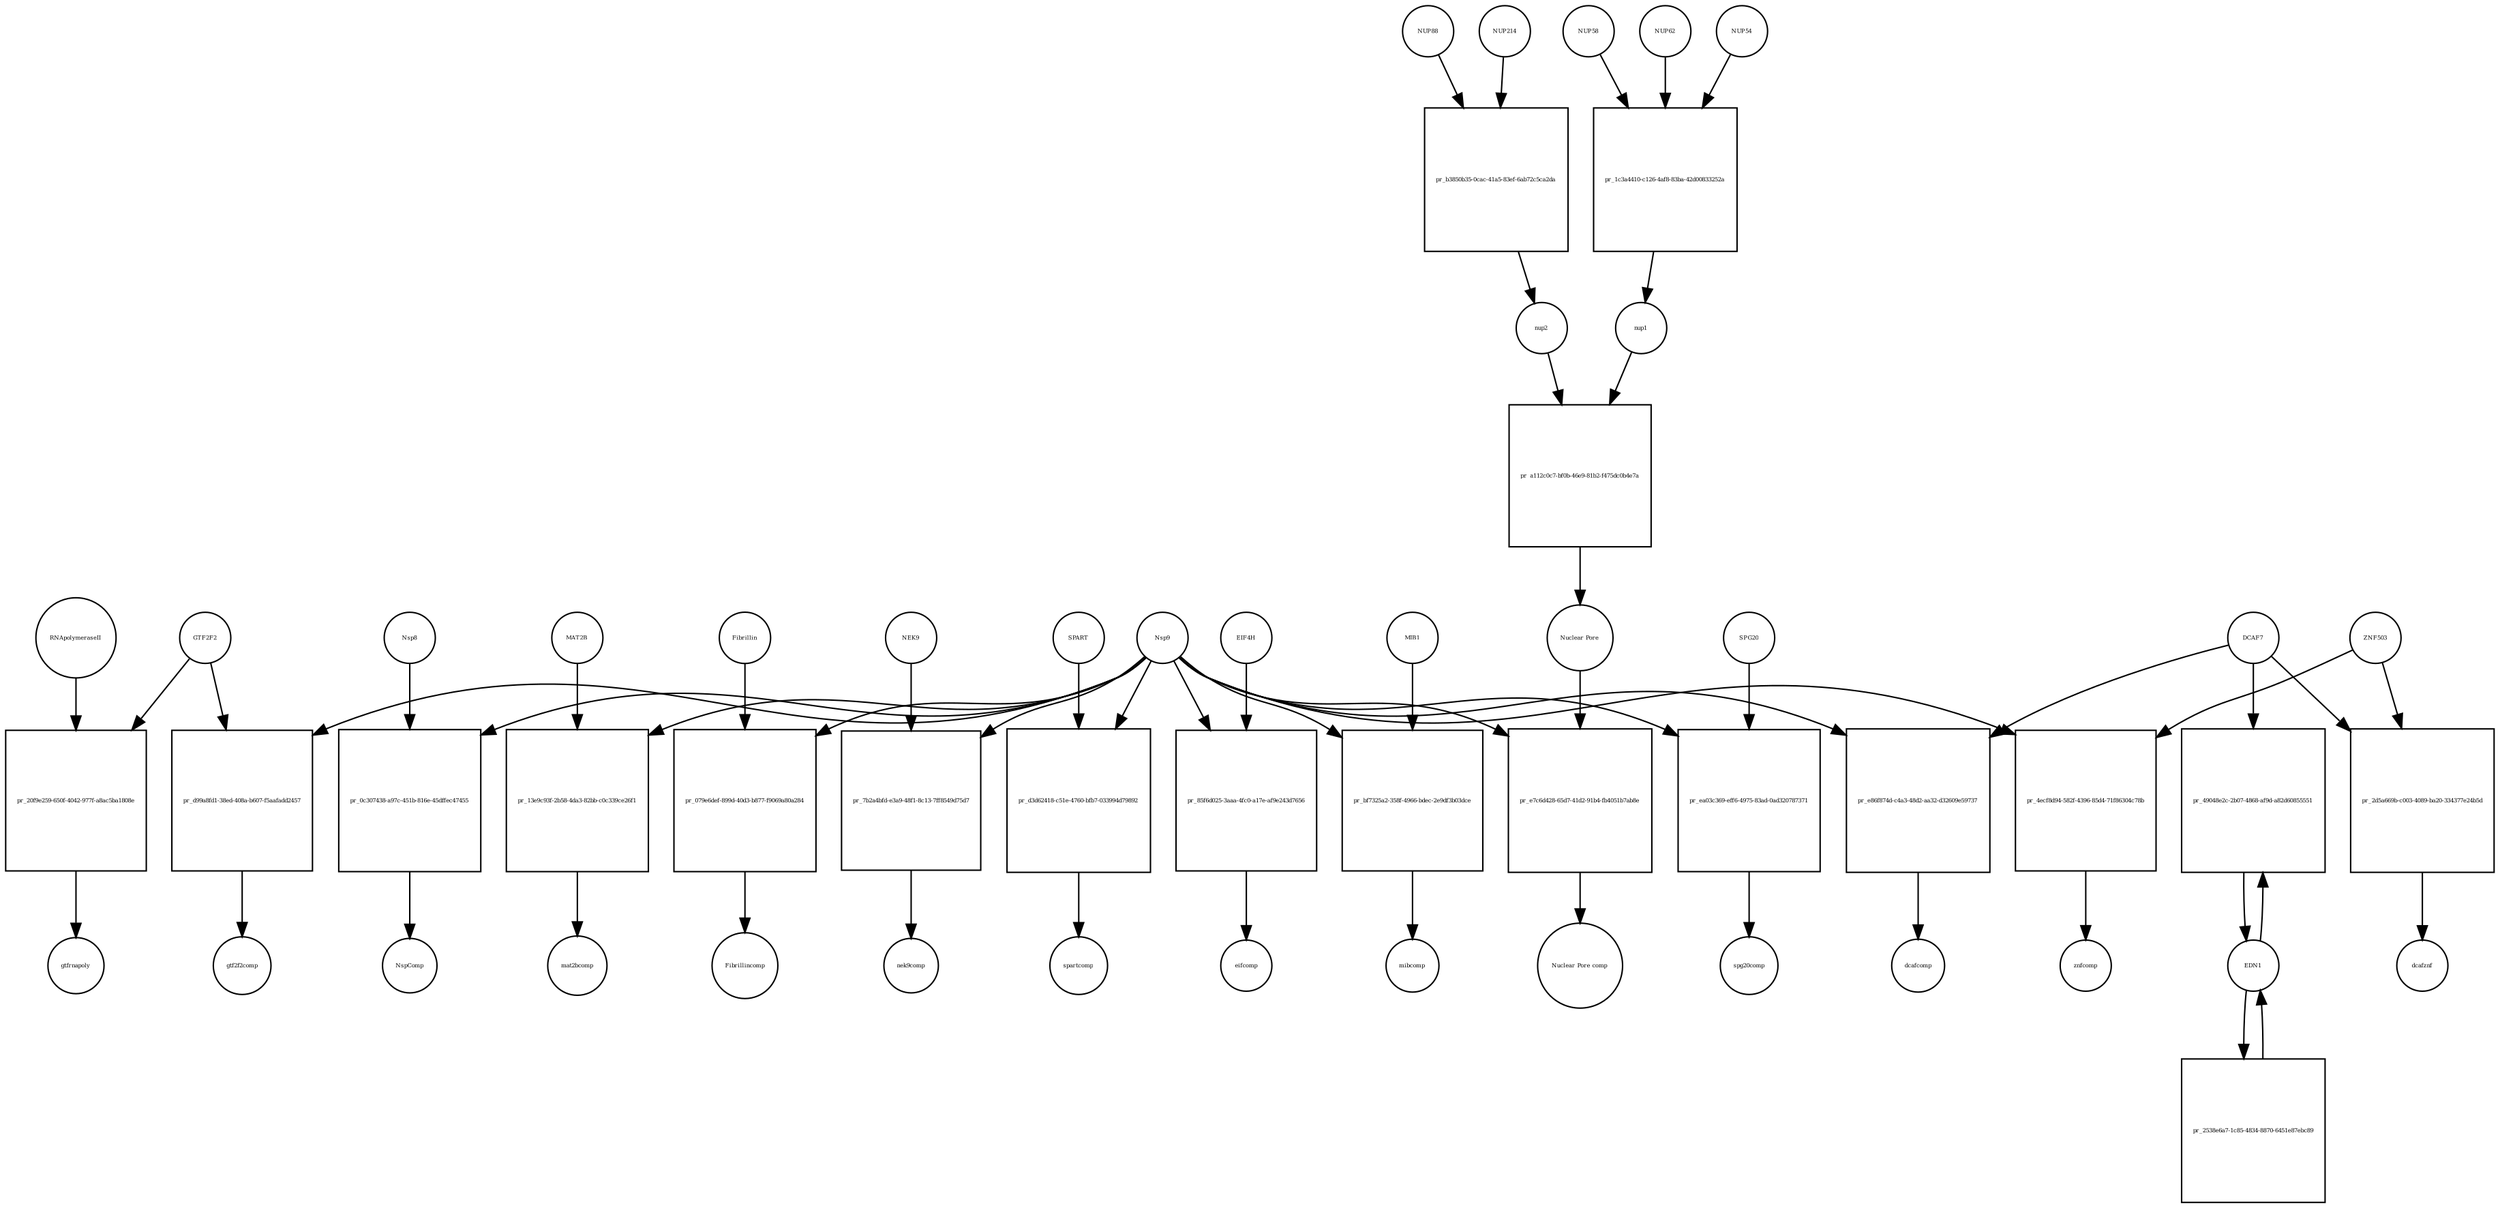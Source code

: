 strict digraph  {
Nsp9 [annotation="urn_miriam_uniprot_P0DTD1|urn_miriam_ncbiprotein_YP_009725305", bipartite=0, cls=macromolecule, fontsize=4, label=Nsp9, shape=circle];
"pr_0c307438-a97c-451b-816e-45dffec47455" [annotation="", bipartite=1, cls=process, fontsize=4, label="pr_0c307438-a97c-451b-816e-45dffec47455", shape=square];
Nsp8 [annotation="urn_miriam_uniprot_P0DTD1|urn_miriam_ncbiprotein_YP_009725304", bipartite=0, cls=macromolecule, fontsize=4, label=Nsp8, shape=circle];
NspComp [annotation="", bipartite=0, cls=complex, fontsize=4, label=NspComp, shape=circle];
RNApolymeraseII [annotation=urn_miriam_uniprot_P30876, bipartite=0, cls=macromolecule, fontsize=4, label=RNApolymeraseII, shape=circle];
"pr_20f9e259-650f-4042-977f-a8ac5ba1808e" [annotation="", bipartite=1, cls=process, fontsize=4, label="pr_20f9e259-650f-4042-977f-a8ac5ba1808e", shape=square];
GTF2F2 [annotation="urn_miriam_uniprot_P13984|urn_miriam_pubmed_10428810", bipartite=0, cls=macromolecule, fontsize=4, label=GTF2F2, shape=circle];
gtfrnapoly [annotation="", bipartite=0, cls=complex, fontsize=4, label=gtfrnapoly, shape=circle];
EDN1 [annotation=urn_miriam_uniprot_P05305, bipartite=0, cls=macromolecule, fontsize=4, label=EDN1, shape=circle];
"pr_49048e2c-2b07-4868-af9d-a82d60855551" [annotation="", bipartite=1, cls=process, fontsize=4, label="pr_49048e2c-2b07-4868-af9d-a82d60855551", shape=square];
DCAF7 [annotation="urn_miriam_uniprot_P61962|urn_miriam_pubmed_16887337|urn_miriam_pubmed_16949367", bipartite=0, cls=macromolecule, fontsize=4, label=DCAF7, shape=circle];
"pr_2538e6a7-1c85-4834-8870-6451e87ebc89" [annotation="", bipartite=1, cls=process, fontsize=4, label="pr_2538e6a7-1c85-4834-8870-6451e87ebc89", shape=square];
MAT2B [annotation="urn_miriam_uniprot_Q9NZL9|urn_miriam_pubmed_10644686|urn_miriam_pubmed_23189196|urn_miriam_pubmed_25075345|urn_miriam_pubmed_23425511", bipartite=0, cls=macromolecule, fontsize=4, label=MAT2B, shape=circle];
"pr_13e9c93f-2b58-4da3-82bb-c0c339ce26f1" [annotation="", bipartite=1, cls=process, fontsize=4, label="pr_13e9c93f-2b58-4da3-82bb-c0c339ce26f1", shape=square];
mat2bcomp [annotation="", bipartite=0, cls=complex, fontsize=4, label=mat2bcomp, shape=circle];
"pr_d99a8fd1-38ed-408a-b607-f5aafadd2457" [annotation="", bipartite=1, cls=process, fontsize=4, label="pr_d99a8fd1-38ed-408a-b607-f5aafadd2457", shape=square];
gtf2f2comp [annotation="", bipartite=0, cls=complex, fontsize=4, label=gtf2f2comp, shape=circle];
"pr_079e6def-899d-40d3-b877-f9069a80a284" [annotation="", bipartite=1, cls=process, fontsize=4, label="pr_079e6def-899d-40d3-b877-f9069a80a284", shape=square];
Fibrillin [annotation="", bipartite=0, cls=complex, fontsize=4, label=Fibrillin, shape=circle];
Fibrillincomp [annotation="", bipartite=0, cls=complex, fontsize=4, label=Fibrillincomp, shape=circle];
"pr_7b2a4bfd-e3a9-48f1-8c13-7ff8549d75d7" [annotation="", bipartite=1, cls=process, fontsize=4, label="pr_7b2a4bfd-e3a9-48f1-8c13-7ff8549d75d7", shape=square];
NEK9 [annotation=urn_miriam_uniprot_Q8TD19, bipartite=0, cls=macromolecule, fontsize=4, label=NEK9, shape=circle];
nek9comp [annotation="", bipartite=0, cls=complex, fontsize=4, label=nek9comp, shape=circle];
SPART [annotation=urn_miriam_uniprot_Q8N0X7, bipartite=0, cls=macromolecule, fontsize=4, label=SPART, shape=circle];
"pr_d3d62418-c51e-4760-bfb7-033994d79892" [annotation="", bipartite=1, cls=process, fontsize=4, label="pr_d3d62418-c51e-4760-bfb7-033994d79892", shape=square];
spartcomp [annotation="", bipartite=0, cls=complex, fontsize=4, label=spartcomp, shape=circle];
"pr_85f6d025-3aaa-4fc0-a17e-af9e243d7656" [annotation="", bipartite=1, cls=process, fontsize=4, label="pr_85f6d025-3aaa-4fc0-a17e-af9e243d7656", shape=square];
EIF4H [annotation="urn_miriam_uniprot_Q15056|urn_miriam_pubmed_10585411|urn_miriam_pubmed_11418588", bipartite=0, cls=macromolecule, fontsize=4, label=EIF4H, shape=circle];
eifcomp [annotation="", bipartite=0, cls=complex, fontsize=4, label=eifcomp, shape=circle];
"pr_e86f874d-c4a3-48d2-aa32-d32609e59737" [annotation="", bipartite=1, cls=process, fontsize=4, label="pr_e86f874d-c4a3-48d2-aa32-d32609e59737", shape=square];
dcafcomp [annotation="", bipartite=0, cls=complex, fontsize=4, label=dcafcomp, shape=circle];
"pr_4ecf8d94-582f-4396-85d4-71f86304c78b" [annotation="", bipartite=1, cls=process, fontsize=4, label="pr_4ecf8d94-582f-4396-85d4-71f86304c78b", shape=square];
ZNF503 [annotation=urn_miriam_uniprot_Q96F45, bipartite=0, cls=macromolecule, fontsize=4, label=ZNF503, shape=circle];
znfcomp [annotation="", bipartite=0, cls=complex, fontsize=4, label=znfcomp, shape=circle];
MIB1 [annotation="urn_miriam_uniprot_Q86YT6|urn_miriam_pubmed_24185901", bipartite=0, cls=macromolecule, fontsize=4, label=MIB1, shape=circle];
"pr_bf7325a2-358f-4966-bdec-2e9df3b03dce" [annotation="", bipartite=1, cls=process, fontsize=4, label="pr_bf7325a2-358f-4966-bdec-2e9df3b03dce", shape=square];
mibcomp [annotation="", bipartite=0, cls=complex, fontsize=4, label=mibcomp, shape=circle];
"pr_2d5a669b-c003-4089-ba20-334377e24b5d" [annotation="", bipartite=1, cls=process, fontsize=4, label="pr_2d5a669b-c003-4089-ba20-334377e24b5d", shape=square];
dcafznf [annotation="", bipartite=0, cls=complex, fontsize=4, label=dcafznf, shape=circle];
"pr_e7c6d428-65d7-41d2-91b4-fb4051b7ab8e" [annotation="", bipartite=1, cls=process, fontsize=4, label="pr_e7c6d428-65d7-41d2-91b4-fb4051b7ab8e", shape=square];
"Nuclear Pore" [annotation="", bipartite=0, cls=complex, fontsize=4, label="Nuclear Pore", shape=circle];
"Nuclear Pore comp" [annotation="", bipartite=0, cls=complex, fontsize=4, label="Nuclear Pore comp", shape=circle];
NUP214 [annotation=urn_miriam_uniprot_P35658, bipartite=0, cls=macromolecule, fontsize=4, label=NUP214, shape=circle];
"pr_b3850b35-0cac-41a5-83ef-6ab72c5ca2da" [annotation="", bipartite=1, cls=process, fontsize=4, label="pr_b3850b35-0cac-41a5-83ef-6ab72c5ca2da", shape=square];
NUP88 [annotation="urn_miriam_uniprot_Q99567|urn_miriam_pubmed_30543681", bipartite=0, cls=macromolecule, fontsize=4, label=NUP88, shape=circle];
nup2 [annotation="", bipartite=0, cls=complex, fontsize=4, label=nup2, shape=circle];
nup1 [annotation="", bipartite=0, cls=complex, fontsize=4, label=nup1, shape=circle];
"pr_a112c0c7-bf0b-46e9-81b2-f475dc0b4e7a" [annotation="", bipartite=1, cls=process, fontsize=4, label="pr_a112c0c7-bf0b-46e9-81b2-f475dc0b4e7a", shape=square];
"pr_ea03c369-eff6-4975-83ad-0ad320787371" [annotation="", bipartite=1, cls=process, fontsize=4, label="pr_ea03c369-eff6-4975-83ad-0ad320787371", shape=square];
SPG20 [annotation="", bipartite=0, cls=macromolecule, fontsize=4, label=SPG20, shape=circle];
spg20comp [annotation="", bipartite=0, cls=complex, fontsize=4, label=spg20comp, shape=circle];
NUP54 [annotation=urn_miriam_uniprot_Q7Z3B4, bipartite=0, cls=macromolecule, fontsize=4, label=NUP54, shape=circle];
"pr_1c3a4410-c126-4af8-83ba-42d00833252a" [annotation="", bipartite=1, cls=process, fontsize=4, label="pr_1c3a4410-c126-4af8-83ba-42d00833252a", shape=square];
NUP58 [annotation=urn_miriam_uniprot_Q9BVL2, bipartite=0, cls=macromolecule, fontsize=4, label=NUP58, shape=circle];
NUP62 [annotation=urn_miriam_uniprot_P37198, bipartite=0, cls=macromolecule, fontsize=4, label=NUP62, shape=circle];
Nsp9 -> "pr_0c307438-a97c-451b-816e-45dffec47455"  [annotation="", interaction_type=consumption];
Nsp9 -> "pr_13e9c93f-2b58-4da3-82bb-c0c339ce26f1"  [annotation="", interaction_type=consumption];
Nsp9 -> "pr_d99a8fd1-38ed-408a-b607-f5aafadd2457"  [annotation="", interaction_type=consumption];
Nsp9 -> "pr_079e6def-899d-40d3-b877-f9069a80a284"  [annotation="", interaction_type=consumption];
Nsp9 -> "pr_7b2a4bfd-e3a9-48f1-8c13-7ff8549d75d7"  [annotation="", interaction_type=consumption];
Nsp9 -> "pr_d3d62418-c51e-4760-bfb7-033994d79892"  [annotation="", interaction_type=consumption];
Nsp9 -> "pr_85f6d025-3aaa-4fc0-a17e-af9e243d7656"  [annotation="", interaction_type=consumption];
Nsp9 -> "pr_e86f874d-c4a3-48d2-aa32-d32609e59737"  [annotation="", interaction_type=consumption];
Nsp9 -> "pr_4ecf8d94-582f-4396-85d4-71f86304c78b"  [annotation="", interaction_type=consumption];
Nsp9 -> "pr_bf7325a2-358f-4966-bdec-2e9df3b03dce"  [annotation="", interaction_type=consumption];
Nsp9 -> "pr_e7c6d428-65d7-41d2-91b4-fb4051b7ab8e"  [annotation="", interaction_type=consumption];
Nsp9 -> "pr_ea03c369-eff6-4975-83ad-0ad320787371"  [annotation="", interaction_type=consumption];
"pr_0c307438-a97c-451b-816e-45dffec47455" -> NspComp  [annotation="", interaction_type=production];
Nsp8 -> "pr_0c307438-a97c-451b-816e-45dffec47455"  [annotation="", interaction_type=consumption];
RNApolymeraseII -> "pr_20f9e259-650f-4042-977f-a8ac5ba1808e"  [annotation="", interaction_type=consumption];
"pr_20f9e259-650f-4042-977f-a8ac5ba1808e" -> gtfrnapoly  [annotation="", interaction_type=production];
GTF2F2 -> "pr_20f9e259-650f-4042-977f-a8ac5ba1808e"  [annotation="", interaction_type=consumption];
GTF2F2 -> "pr_d99a8fd1-38ed-408a-b607-f5aafadd2457"  [annotation="", interaction_type=consumption];
EDN1 -> "pr_49048e2c-2b07-4868-af9d-a82d60855551"  [annotation="", interaction_type=consumption];
EDN1 -> "pr_2538e6a7-1c85-4834-8870-6451e87ebc89"  [annotation="", interaction_type=consumption];
"pr_49048e2c-2b07-4868-af9d-a82d60855551" -> EDN1  [annotation="", interaction_type=production];
DCAF7 -> "pr_49048e2c-2b07-4868-af9d-a82d60855551"  [annotation=urn_miriam_pubmed_27880803, interaction_type=catalysis];
DCAF7 -> "pr_e86f874d-c4a3-48d2-aa32-d32609e59737"  [annotation="", interaction_type=consumption];
DCAF7 -> "pr_2d5a669b-c003-4089-ba20-334377e24b5d"  [annotation="", interaction_type=consumption];
"pr_2538e6a7-1c85-4834-8870-6451e87ebc89" -> EDN1  [annotation="", interaction_type=production];
MAT2B -> "pr_13e9c93f-2b58-4da3-82bb-c0c339ce26f1"  [annotation="", interaction_type=consumption];
"pr_13e9c93f-2b58-4da3-82bb-c0c339ce26f1" -> mat2bcomp  [annotation="", interaction_type=production];
"pr_d99a8fd1-38ed-408a-b607-f5aafadd2457" -> gtf2f2comp  [annotation="", interaction_type=production];
"pr_079e6def-899d-40d3-b877-f9069a80a284" -> Fibrillincomp  [annotation="", interaction_type=production];
Fibrillin -> "pr_079e6def-899d-40d3-b877-f9069a80a284"  [annotation="", interaction_type=consumption];
"pr_7b2a4bfd-e3a9-48f1-8c13-7ff8549d75d7" -> nek9comp  [annotation="", interaction_type=production];
NEK9 -> "pr_7b2a4bfd-e3a9-48f1-8c13-7ff8549d75d7"  [annotation="", interaction_type=consumption];
SPART -> "pr_d3d62418-c51e-4760-bfb7-033994d79892"  [annotation="", interaction_type=consumption];
"pr_d3d62418-c51e-4760-bfb7-033994d79892" -> spartcomp  [annotation="", interaction_type=production];
"pr_85f6d025-3aaa-4fc0-a17e-af9e243d7656" -> eifcomp  [annotation="", interaction_type=production];
EIF4H -> "pr_85f6d025-3aaa-4fc0-a17e-af9e243d7656"  [annotation="", interaction_type=consumption];
"pr_e86f874d-c4a3-48d2-aa32-d32609e59737" -> dcafcomp  [annotation="", interaction_type=production];
"pr_4ecf8d94-582f-4396-85d4-71f86304c78b" -> znfcomp  [annotation="", interaction_type=production];
ZNF503 -> "pr_4ecf8d94-582f-4396-85d4-71f86304c78b"  [annotation="", interaction_type=consumption];
ZNF503 -> "pr_2d5a669b-c003-4089-ba20-334377e24b5d"  [annotation="", interaction_type=consumption];
MIB1 -> "pr_bf7325a2-358f-4966-bdec-2e9df3b03dce"  [annotation="", interaction_type=consumption];
"pr_bf7325a2-358f-4966-bdec-2e9df3b03dce" -> mibcomp  [annotation="", interaction_type=production];
"pr_2d5a669b-c003-4089-ba20-334377e24b5d" -> dcafznf  [annotation="", interaction_type=production];
"pr_e7c6d428-65d7-41d2-91b4-fb4051b7ab8e" -> "Nuclear Pore comp"  [annotation="", interaction_type=production];
"Nuclear Pore" -> "pr_e7c6d428-65d7-41d2-91b4-fb4051b7ab8e"  [annotation="", interaction_type=consumption];
NUP214 -> "pr_b3850b35-0cac-41a5-83ef-6ab72c5ca2da"  [annotation="", interaction_type=consumption];
"pr_b3850b35-0cac-41a5-83ef-6ab72c5ca2da" -> nup2  [annotation="", interaction_type=production];
NUP88 -> "pr_b3850b35-0cac-41a5-83ef-6ab72c5ca2da"  [annotation="", interaction_type=consumption];
nup2 -> "pr_a112c0c7-bf0b-46e9-81b2-f475dc0b4e7a"  [annotation="", interaction_type=consumption];
nup1 -> "pr_a112c0c7-bf0b-46e9-81b2-f475dc0b4e7a"  [annotation="", interaction_type=consumption];
"pr_a112c0c7-bf0b-46e9-81b2-f475dc0b4e7a" -> "Nuclear Pore"  [annotation="", interaction_type=production];
"pr_ea03c369-eff6-4975-83ad-0ad320787371" -> spg20comp  [annotation="", interaction_type=production];
SPG20 -> "pr_ea03c369-eff6-4975-83ad-0ad320787371"  [annotation="", interaction_type=consumption];
NUP54 -> "pr_1c3a4410-c126-4af8-83ba-42d00833252a"  [annotation="", interaction_type=consumption];
"pr_1c3a4410-c126-4af8-83ba-42d00833252a" -> nup1  [annotation="", interaction_type=production];
NUP58 -> "pr_1c3a4410-c126-4af8-83ba-42d00833252a"  [annotation="", interaction_type=consumption];
NUP62 -> "pr_1c3a4410-c126-4af8-83ba-42d00833252a"  [annotation="", interaction_type=consumption];
}
